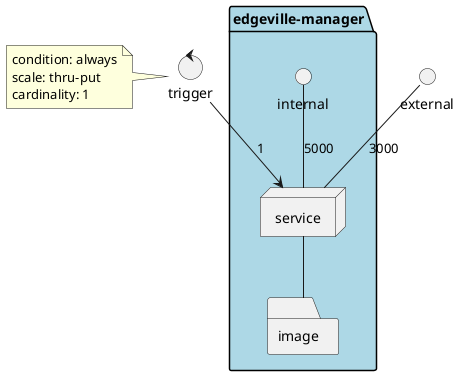 @startuml

interface external
control trigger

package  "edgeville-manager" #lightblue {
  interface internal
  node service
  folder image
}
service -- image
external -- service : 3000
internal -- service : 5000

trigger --> service : 1
note left of trigger
condition: always
scale: thru-put
cardinality: 1
end note
@enduml
